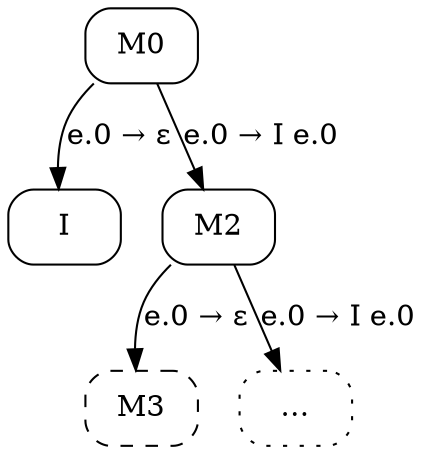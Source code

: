 digraph {
  node [shape=box, style=rounded];

  M0;
  M1 [label="I"];
  M0 -> M1 [label="e.0 → ε"];
  M2;
  M0 -> M2 [label="e.0 → I e.0"];
  M3 [style="rounded,dashed"];
  M2 -> M3 [label="e.0 → ε"];
  M4 [label="…", style="rounded,dotted"];
  M2 -> M4 [label="e.0 → I e.0"];
}
